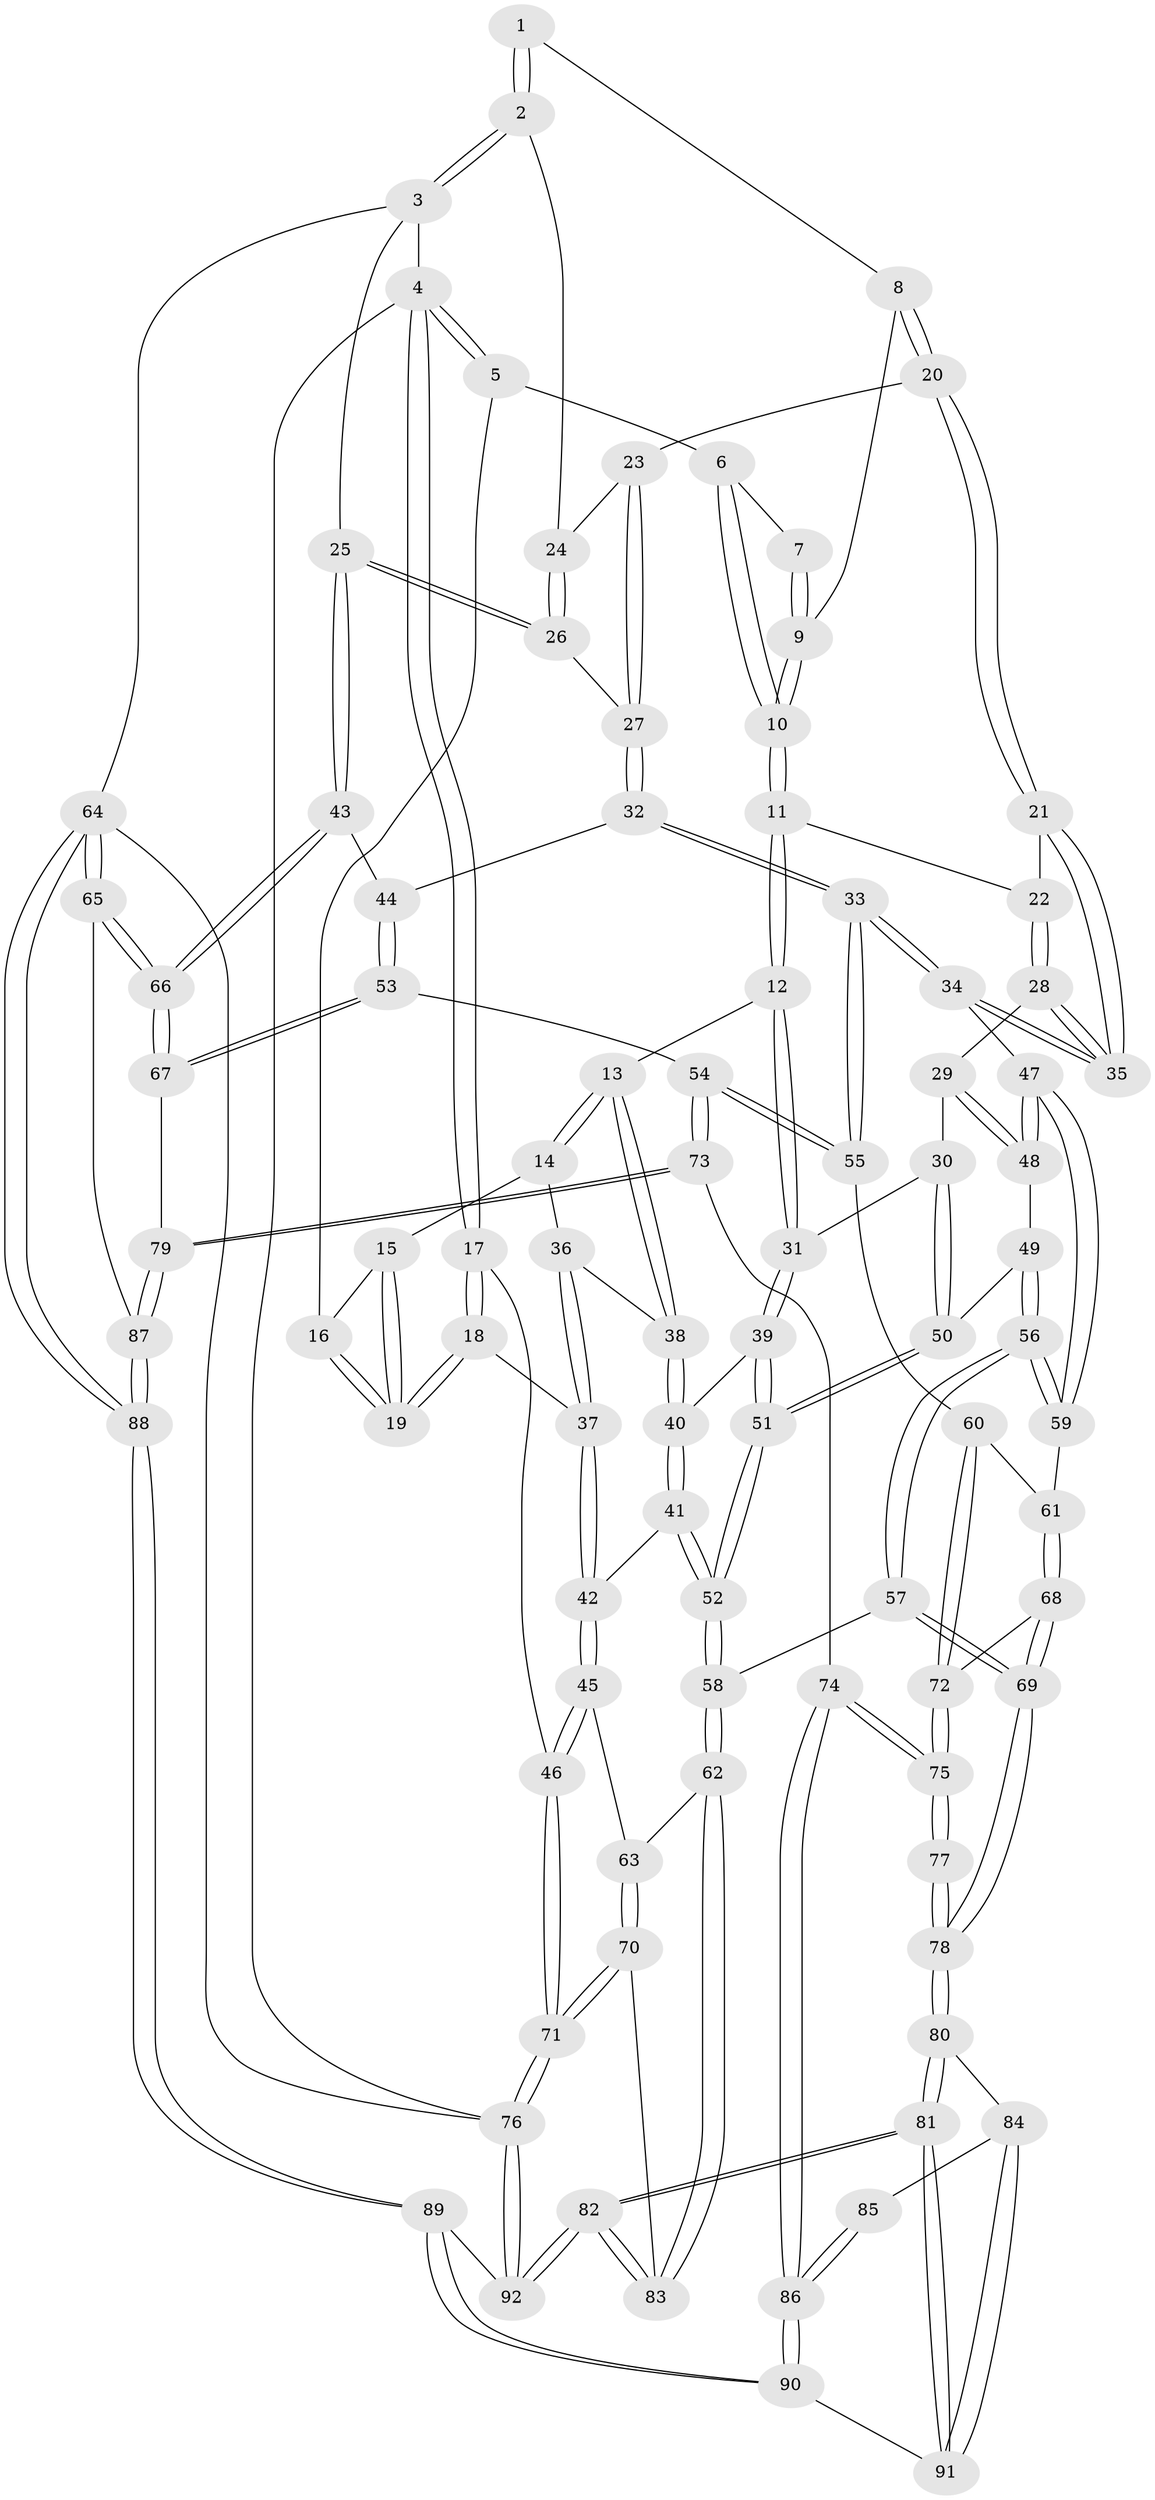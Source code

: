 // Generated by graph-tools (version 1.1) at 2025/16/03/09/25 04:16:48]
// undirected, 92 vertices, 227 edges
graph export_dot {
graph [start="1"]
  node [color=gray90,style=filled];
  1 [pos="+0.5192163580895188+0"];
  2 [pos="+0.9180962939847634+0"];
  3 [pos="+1+0"];
  4 [pos="+0+0"];
  5 [pos="+0.2220879679919976+0"];
  6 [pos="+0.44142215934249757+0"];
  7 [pos="+0.4849094561854113+0"];
  8 [pos="+0.5461357481308599+0.09855679174665251"];
  9 [pos="+0.4924221698426796+0.09045500819557319"];
  10 [pos="+0.4294062046485529+0.11395839385949799"];
  11 [pos="+0.394671290517948+0.18454302683946885"];
  12 [pos="+0.32014534126213556+0.21720417685106372"];
  13 [pos="+0.30499534407758583+0.21152453273262395"];
  14 [pos="+0.2559231674104617+0.15508904756293626"];
  15 [pos="+0.25437192942753+0.15290037270583373"];
  16 [pos="+0.2153276459787496+0"];
  17 [pos="+0+0.22839080286378347"];
  18 [pos="+0+0.23563094263297657"];
  19 [pos="+0+0.21751432461489018"];
  20 [pos="+0.6064024875122316+0.18211909944139631"];
  21 [pos="+0.5986196124997615+0.19000208022260176"];
  22 [pos="+0.4818322440652046+0.195597772690011"];
  23 [pos="+0.6415229235666071+0.16819805749735242"];
  24 [pos="+0.8814985025081947+0"];
  25 [pos="+1+0.2495216250526372"];
  26 [pos="+0.8504343936307988+0.2832104171260053"];
  27 [pos="+0.813850292478454+0.32769515630212304"];
  28 [pos="+0.5043260178508854+0.38161438634008726"];
  29 [pos="+0.4705323824606341+0.38577134613482"];
  30 [pos="+0.4266417182827571+0.3879591007507613"];
  31 [pos="+0.3993795256945916+0.3814173127315441"];
  32 [pos="+0.7976061137719029+0.4081080570190967"];
  33 [pos="+0.7286598080933154+0.4516573830892686"];
  34 [pos="+0.6384513975188922+0.432926744219386"];
  35 [pos="+0.5768668782922767+0.3817663701021986"];
  36 [pos="+0.08370717249166282+0.3028243036408464"];
  37 [pos="+0.005945002475950253+0.3032938433353084"];
  38 [pos="+0.2015503911567545+0.32882703984444434"];
  39 [pos="+0.35528940597250225+0.43120217828608254"];
  40 [pos="+0.18933894445448712+0.43017036449057305"];
  41 [pos="+0.14448419376105615+0.4799596261730807"];
  42 [pos="+0.13471927013588367+0.48418422354255003"];
  43 [pos="+1+0.38549331292908273"];
  44 [pos="+0.8683112160591245+0.4425893011992604"];
  45 [pos="+0.09547760417646879+0.540528832048979"];
  46 [pos="+0+0.5192958009341258"];
  47 [pos="+0.5774965811068173+0.5101970875888957"];
  48 [pos="+0.5036220564644605+0.5236341853478582"];
  49 [pos="+0.47295912087099634+0.5379780538871658"];
  50 [pos="+0.45595221789636553+0.5095058194362081"];
  51 [pos="+0.3331458158470443+0.5578621627087551"];
  52 [pos="+0.32854743940235737+0.5738497858187709"];
  53 [pos="+0.9799572374792038+0.6603631677635089"];
  54 [pos="+0.765646900323349+0.644987673862243"];
  55 [pos="+0.7317536336114911+0.6043076620697179"];
  56 [pos="+0.4573552264189352+0.601661446203357"];
  57 [pos="+0.3623146251009238+0.6858403171369166"];
  58 [pos="+0.3518256714184283+0.6841577647390498"];
  59 [pos="+0.5570501916821334+0.592557065404189"];
  60 [pos="+0.7186478129674871+0.610646434317265"];
  61 [pos="+0.5616878102246294+0.5992340323706224"];
  62 [pos="+0.27364731069877357+0.728296599441656"];
  63 [pos="+0.0972650165457341+0.5469964056764289"];
  64 [pos="+1+1"];
  65 [pos="+1+0.8611337409701638"];
  66 [pos="+1+0.7321043524814891"];
  67 [pos="+1+0.6860432876487718"];
  68 [pos="+0.5733768417667088+0.6942940133738477"];
  69 [pos="+0.4106803826785475+0.7189563827939375"];
  70 [pos="+0.016284685281799997+0.8079880085663524"];
  71 [pos="+0+0.8233060782321547"];
  72 [pos="+0.5997619559304079+0.7074560477559062"];
  73 [pos="+0.7500685118787669+0.8210426250729919"];
  74 [pos="+0.6482458480853238+0.8061053837907276"];
  75 [pos="+0.6268843413205142+0.7862118568178722"];
  76 [pos="+0+1"];
  77 [pos="+0.5317858870162784+0.8066559937368372"];
  78 [pos="+0.42980964052154086+0.753722502774339"];
  79 [pos="+0.7739285410097386+0.8468303103001859"];
  80 [pos="+0.4351748002489533+0.8082871093778012"];
  81 [pos="+0.31682005793030177+1"];
  82 [pos="+0.252687516034118+1"];
  83 [pos="+0.17910643614779861+0.8602901052977171"];
  84 [pos="+0.48738985358911074+0.9061107722763528"];
  85 [pos="+0.5313449443642656+0.8168089890520842"];
  86 [pos="+0.5751504817656219+0.919816686921156"];
  87 [pos="+0.7872144334356906+0.8971765179283416"];
  88 [pos="+0.7372629815373477+1"];
  89 [pos="+0.7133947988278516+1"];
  90 [pos="+0.5664204311497674+0.9421889597541665"];
  91 [pos="+0.48987760154244747+0.9162924709010783"];
  92 [pos="+0.24997188138659523+1"];
  1 -- 2;
  1 -- 2;
  1 -- 8;
  2 -- 3;
  2 -- 3;
  2 -- 24;
  3 -- 4;
  3 -- 25;
  3 -- 64;
  4 -- 5;
  4 -- 5;
  4 -- 17;
  4 -- 17;
  4 -- 76;
  5 -- 6;
  5 -- 16;
  6 -- 7;
  6 -- 10;
  6 -- 10;
  7 -- 9;
  7 -- 9;
  8 -- 9;
  8 -- 20;
  8 -- 20;
  9 -- 10;
  9 -- 10;
  10 -- 11;
  10 -- 11;
  11 -- 12;
  11 -- 12;
  11 -- 22;
  12 -- 13;
  12 -- 31;
  12 -- 31;
  13 -- 14;
  13 -- 14;
  13 -- 38;
  13 -- 38;
  14 -- 15;
  14 -- 36;
  15 -- 16;
  15 -- 19;
  15 -- 19;
  16 -- 19;
  16 -- 19;
  17 -- 18;
  17 -- 18;
  17 -- 46;
  18 -- 19;
  18 -- 19;
  18 -- 37;
  20 -- 21;
  20 -- 21;
  20 -- 23;
  21 -- 22;
  21 -- 35;
  21 -- 35;
  22 -- 28;
  22 -- 28;
  23 -- 24;
  23 -- 27;
  23 -- 27;
  24 -- 26;
  24 -- 26;
  25 -- 26;
  25 -- 26;
  25 -- 43;
  25 -- 43;
  26 -- 27;
  27 -- 32;
  27 -- 32;
  28 -- 29;
  28 -- 35;
  28 -- 35;
  29 -- 30;
  29 -- 48;
  29 -- 48;
  30 -- 31;
  30 -- 50;
  30 -- 50;
  31 -- 39;
  31 -- 39;
  32 -- 33;
  32 -- 33;
  32 -- 44;
  33 -- 34;
  33 -- 34;
  33 -- 55;
  33 -- 55;
  34 -- 35;
  34 -- 35;
  34 -- 47;
  36 -- 37;
  36 -- 37;
  36 -- 38;
  37 -- 42;
  37 -- 42;
  38 -- 40;
  38 -- 40;
  39 -- 40;
  39 -- 51;
  39 -- 51;
  40 -- 41;
  40 -- 41;
  41 -- 42;
  41 -- 52;
  41 -- 52;
  42 -- 45;
  42 -- 45;
  43 -- 44;
  43 -- 66;
  43 -- 66;
  44 -- 53;
  44 -- 53;
  45 -- 46;
  45 -- 46;
  45 -- 63;
  46 -- 71;
  46 -- 71;
  47 -- 48;
  47 -- 48;
  47 -- 59;
  47 -- 59;
  48 -- 49;
  49 -- 50;
  49 -- 56;
  49 -- 56;
  50 -- 51;
  50 -- 51;
  51 -- 52;
  51 -- 52;
  52 -- 58;
  52 -- 58;
  53 -- 54;
  53 -- 67;
  53 -- 67;
  54 -- 55;
  54 -- 55;
  54 -- 73;
  54 -- 73;
  55 -- 60;
  56 -- 57;
  56 -- 57;
  56 -- 59;
  56 -- 59;
  57 -- 58;
  57 -- 69;
  57 -- 69;
  58 -- 62;
  58 -- 62;
  59 -- 61;
  60 -- 61;
  60 -- 72;
  60 -- 72;
  61 -- 68;
  61 -- 68;
  62 -- 63;
  62 -- 83;
  62 -- 83;
  63 -- 70;
  63 -- 70;
  64 -- 65;
  64 -- 65;
  64 -- 88;
  64 -- 88;
  64 -- 76;
  65 -- 66;
  65 -- 66;
  65 -- 87;
  66 -- 67;
  66 -- 67;
  67 -- 79;
  68 -- 69;
  68 -- 69;
  68 -- 72;
  69 -- 78;
  69 -- 78;
  70 -- 71;
  70 -- 71;
  70 -- 83;
  71 -- 76;
  71 -- 76;
  72 -- 75;
  72 -- 75;
  73 -- 74;
  73 -- 79;
  73 -- 79;
  74 -- 75;
  74 -- 75;
  74 -- 86;
  74 -- 86;
  75 -- 77;
  75 -- 77;
  76 -- 92;
  76 -- 92;
  77 -- 78;
  77 -- 78;
  78 -- 80;
  78 -- 80;
  79 -- 87;
  79 -- 87;
  80 -- 81;
  80 -- 81;
  80 -- 84;
  81 -- 82;
  81 -- 82;
  81 -- 91;
  81 -- 91;
  82 -- 83;
  82 -- 83;
  82 -- 92;
  82 -- 92;
  84 -- 85;
  84 -- 91;
  84 -- 91;
  85 -- 86;
  85 -- 86;
  86 -- 90;
  86 -- 90;
  87 -- 88;
  87 -- 88;
  88 -- 89;
  88 -- 89;
  89 -- 90;
  89 -- 90;
  89 -- 92;
  90 -- 91;
}
